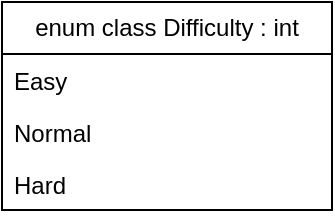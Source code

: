 <mxfile version="22.1.16" type="device">
  <diagram name="Page-1" id="9P8e_X0hAui_Pyj2sfrq">
    <mxGraphModel dx="819" dy="482" grid="1" gridSize="10" guides="1" tooltips="1" connect="1" arrows="1" fold="1" page="1" pageScale="1" pageWidth="850" pageHeight="1100" math="0" shadow="0">
      <root>
        <mxCell id="0" />
        <mxCell id="1" parent="0" />
        <mxCell id="PyCT6aUzHSIY0-SYl2ba-1" value="enum class Difficulty : int" style="swimlane;fontStyle=0;childLayout=stackLayout;horizontal=1;startSize=26;fillColor=none;horizontalStack=0;resizeParent=1;resizeParentMax=0;resizeLast=0;collapsible=1;marginBottom=0;whiteSpace=wrap;html=1;" parent="1" vertex="1">
          <mxGeometry x="355" y="20" width="165" height="104" as="geometry" />
        </mxCell>
        <mxCell id="PyCT6aUzHSIY0-SYl2ba-2" value="Easy" style="text;strokeColor=none;fillColor=none;align=left;verticalAlign=top;spacingLeft=4;spacingRight=4;overflow=hidden;rotatable=0;points=[[0,0.5],[1,0.5]];portConstraint=eastwest;whiteSpace=wrap;html=1;" parent="PyCT6aUzHSIY0-SYl2ba-1" vertex="1">
          <mxGeometry y="26" width="165" height="26" as="geometry" />
        </mxCell>
        <mxCell id="PyCT6aUzHSIY0-SYl2ba-3" value="Normal" style="text;strokeColor=none;fillColor=none;align=left;verticalAlign=top;spacingLeft=4;spacingRight=4;overflow=hidden;rotatable=0;points=[[0,0.5],[1,0.5]];portConstraint=eastwest;whiteSpace=wrap;html=1;" parent="PyCT6aUzHSIY0-SYl2ba-1" vertex="1">
          <mxGeometry y="52" width="165" height="26" as="geometry" />
        </mxCell>
        <mxCell id="PyCT6aUzHSIY0-SYl2ba-4" value="Hard" style="text;strokeColor=none;fillColor=none;align=left;verticalAlign=top;spacingLeft=4;spacingRight=4;overflow=hidden;rotatable=0;points=[[0,0.5],[1,0.5]];portConstraint=eastwest;whiteSpace=wrap;html=1;" parent="PyCT6aUzHSIY0-SYl2ba-1" vertex="1">
          <mxGeometry y="78" width="165" height="26" as="geometry" />
        </mxCell>
      </root>
    </mxGraphModel>
  </diagram>
</mxfile>
